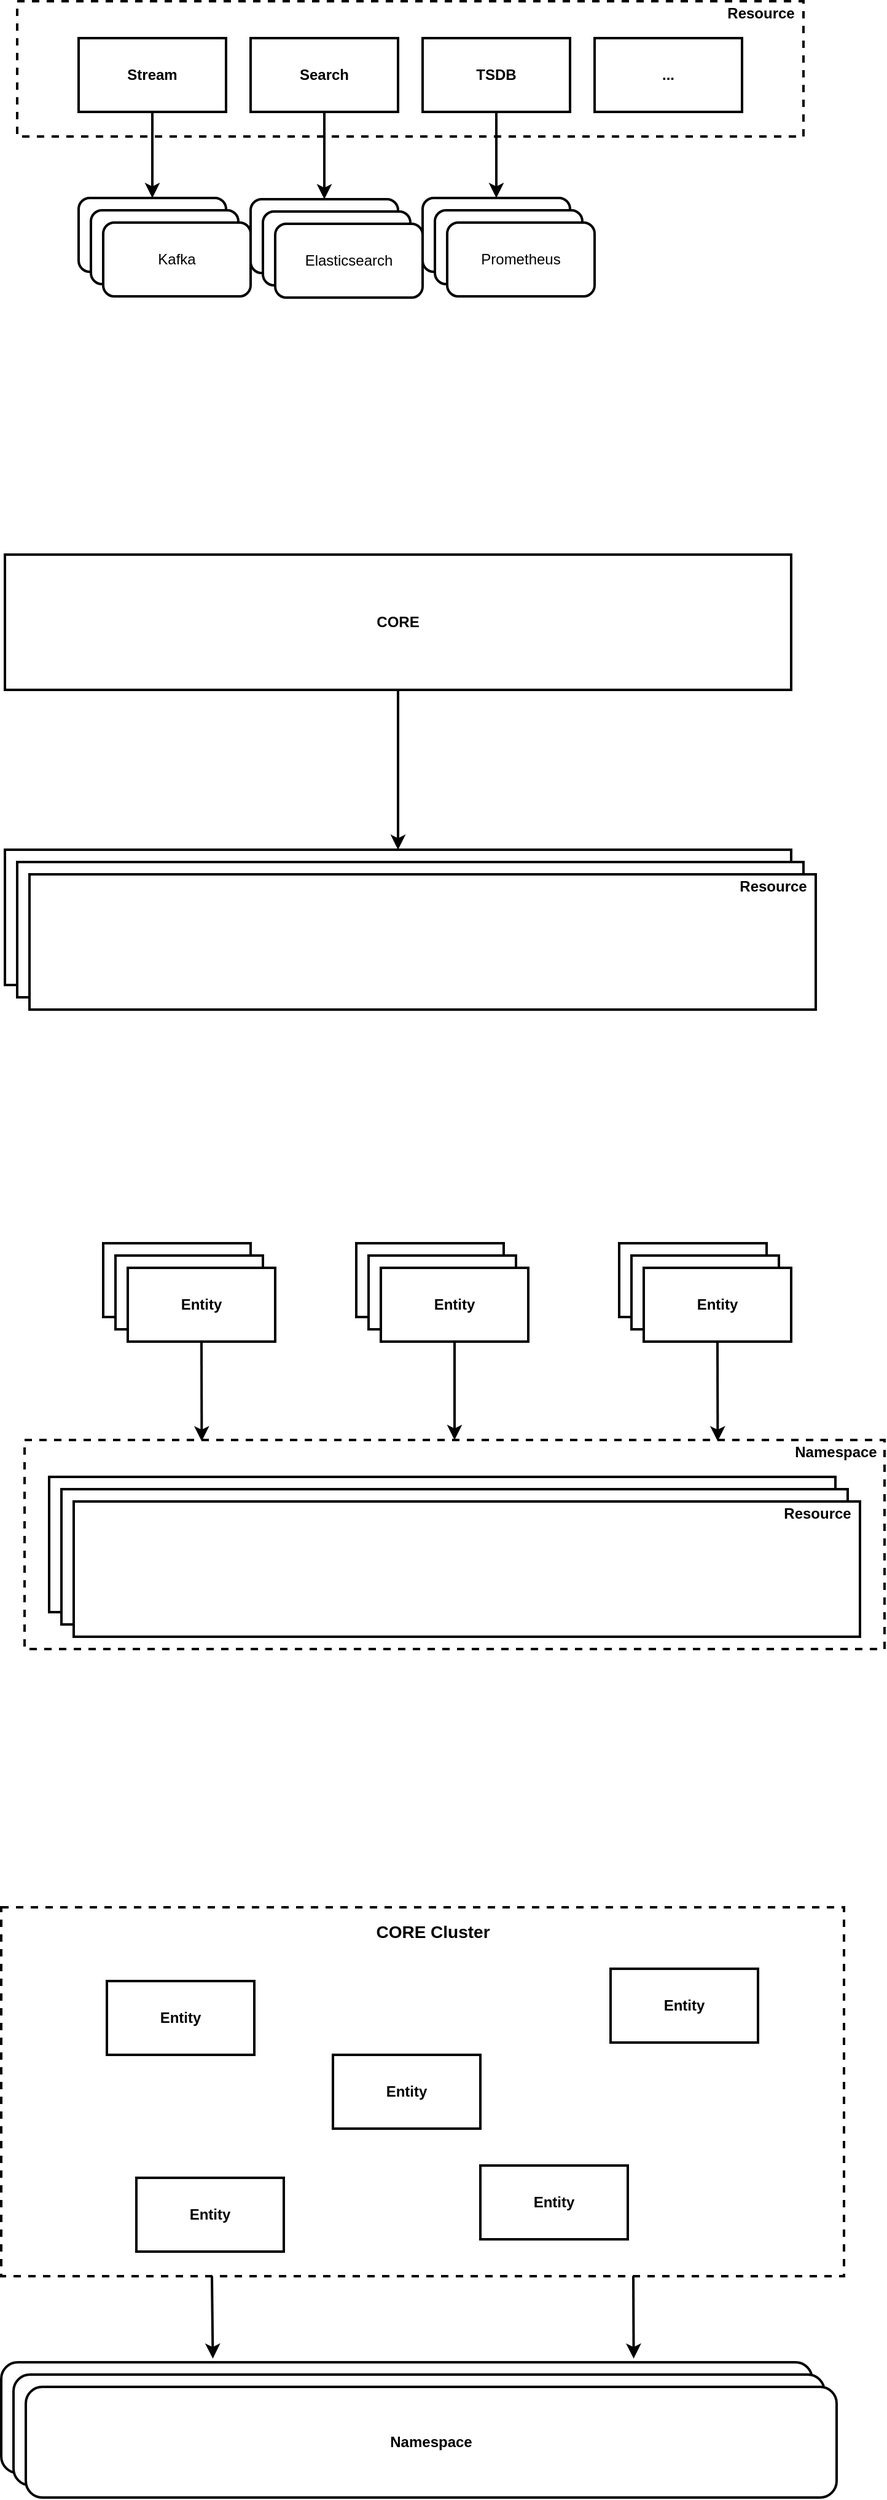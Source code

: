 <mxfile>
    <diagram id="INjYqzmryO3iERSq9roL" name="Page-1">
        <mxGraphModel dx="1085" dy="558" grid="1" gridSize="10" guides="1" tooltips="1" connect="1" arrows="1" fold="1" page="1" pageScale="1" pageWidth="827" pageHeight="1169" background="#ffffff" math="0" shadow="0">
            <root>
                <mxCell id="0"/>
                <mxCell id="1" parent="0"/>
                <mxCell id="63" style="edgeStyle=none;html=1;exitX=0.25;exitY=1;exitDx=0;exitDy=0;entryX=0.261;entryY=-0.033;entryDx=0;entryDy=0;entryPerimeter=0;strokeColor=#000000;strokeWidth=2;" edge="1" parent="1" source="57" target="59">
                    <mxGeometry relative="1" as="geometry"/>
                </mxCell>
                <mxCell id="64" style="edgeStyle=none;html=1;exitX=0.75;exitY=1;exitDx=0;exitDy=0;entryX=0.78;entryY=-0.033;entryDx=0;entryDy=0;entryPerimeter=0;strokeColor=#000000;strokeWidth=2;" edge="1" parent="1" source="57" target="59">
                    <mxGeometry relative="1" as="geometry"/>
                </mxCell>
                <mxCell id="57" value="" style="rounded=0;whiteSpace=wrap;html=1;dashed=1;strokeColor=#000000;strokeWidth=2;fillColor=#FFFFFF;" vertex="1" parent="1">
                    <mxGeometry x="81" y="1760" width="686" height="300" as="geometry"/>
                </mxCell>
                <mxCell id="47" value="" style="rounded=0;whiteSpace=wrap;html=1;strokeColor=#000000;strokeWidth=2;fillColor=#FFFFFF;dashed=1;" vertex="1" parent="1">
                    <mxGeometry x="100" y="1380" width="700" height="170" as="geometry"/>
                </mxCell>
                <mxCell id="2" value="" style="rounded=0;whiteSpace=wrap;html=1;fillColor=#FFFFFF;strokeColor=#000000;strokeWidth=2;dashed=1;" vertex="1" parent="1">
                    <mxGeometry x="94" y="210" width="640" height="110" as="geometry"/>
                </mxCell>
                <mxCell id="5" value="&lt;b&gt;&lt;font color=&quot;#000000&quot;&gt;Resource&lt;/font&gt;&lt;/b&gt;" style="text;html=1;align=center;verticalAlign=middle;resizable=0;points=[];autosize=1;strokeColor=none;" vertex="1" parent="1">
                    <mxGeometry x="664" y="210" width="70" height="20" as="geometry"/>
                </mxCell>
                <mxCell id="20" style="edgeStyle=none;html=1;exitX=0.5;exitY=1;exitDx=0;exitDy=0;entryX=0.5;entryY=0;entryDx=0;entryDy=0;strokeColor=#000000;strokeWidth=2;" edge="1" parent="1" source="6" target="15">
                    <mxGeometry relative="1" as="geometry"/>
                </mxCell>
                <mxCell id="6" value="&lt;b&gt;&lt;font color=&quot;#000000&quot;&gt;Stream&lt;/font&gt;&lt;/b&gt;" style="rounded=0;whiteSpace=wrap;html=1;strokeColor=#000000;strokeWidth=2;fillColor=#FFFFFF;" vertex="1" parent="1">
                    <mxGeometry x="144" y="240" width="120" height="60" as="geometry"/>
                </mxCell>
                <mxCell id="7" value="&lt;b&gt;&lt;font color=&quot;#000000&quot;&gt;Search&lt;/font&gt;&lt;/b&gt;" style="rounded=0;whiteSpace=wrap;html=1;strokeColor=#000000;strokeWidth=2;fillColor=#FFFFFF;" vertex="1" parent="1">
                    <mxGeometry x="284" y="240" width="120" height="60" as="geometry"/>
                </mxCell>
                <mxCell id="28" style="edgeStyle=none;html=1;exitX=0.5;exitY=1;exitDx=0;exitDy=0;entryX=0.5;entryY=0;entryDx=0;entryDy=0;strokeColor=#000000;strokeWidth=2;" edge="1" parent="1" source="8" target="25">
                    <mxGeometry relative="1" as="geometry"/>
                </mxCell>
                <mxCell id="8" value="&lt;b&gt;&lt;font color=&quot;#000000&quot;&gt;TSDB&lt;/font&gt;&lt;/b&gt;" style="rounded=0;whiteSpace=wrap;html=1;strokeColor=#000000;strokeWidth=2;fillColor=#FFFFFF;" vertex="1" parent="1">
                    <mxGeometry x="424" y="240" width="120" height="60" as="geometry"/>
                </mxCell>
                <mxCell id="9" value="&lt;font color=&quot;#000000&quot;&gt;&lt;b&gt;...&lt;/b&gt;&lt;/font&gt;" style="rounded=0;whiteSpace=wrap;html=1;strokeColor=#000000;strokeWidth=2;fillColor=#FFFFFF;" vertex="1" parent="1">
                    <mxGeometry x="564" y="240" width="120" height="60" as="geometry"/>
                </mxCell>
                <mxCell id="10" value="" style="rounded=0;whiteSpace=wrap;html=1;fillColor=#FFFFFF;strokeColor=#000000;strokeWidth=2;" vertex="1" parent="1">
                    <mxGeometry x="84" y="900" width="640" height="110" as="geometry"/>
                </mxCell>
                <mxCell id="11" value="" style="rounded=0;whiteSpace=wrap;html=1;fillColor=#FFFFFF;strokeColor=#000000;strokeWidth=2;" vertex="1" parent="1">
                    <mxGeometry x="94" y="910" width="640" height="110" as="geometry"/>
                </mxCell>
                <mxCell id="12" value="" style="rounded=0;whiteSpace=wrap;html=1;fillColor=#FFFFFF;strokeColor=#000000;strokeWidth=2;" vertex="1" parent="1">
                    <mxGeometry x="104" y="920" width="640" height="110" as="geometry"/>
                </mxCell>
                <mxCell id="15" value="" style="rounded=1;whiteSpace=wrap;html=1;strokeColor=#000000;strokeWidth=2;fillColor=#FFFFFF;" vertex="1" parent="1">
                    <mxGeometry x="144" y="370" width="120" height="60" as="geometry"/>
                </mxCell>
                <mxCell id="18" value="" style="rounded=1;whiteSpace=wrap;html=1;strokeColor=#000000;strokeWidth=2;fillColor=#FFFFFF;" vertex="1" parent="1">
                    <mxGeometry x="154" y="380" width="120" height="60" as="geometry"/>
                </mxCell>
                <mxCell id="19" value="&lt;font color=&quot;#000000&quot;&gt;Kafka&lt;/font&gt;" style="rounded=1;whiteSpace=wrap;html=1;strokeColor=#000000;strokeWidth=2;fillColor=#FFFFFF;" vertex="1" parent="1">
                    <mxGeometry x="164" y="390" width="120" height="60" as="geometry"/>
                </mxCell>
                <mxCell id="21" style="edgeStyle=none;html=1;exitX=0.5;exitY=1;exitDx=0;exitDy=0;entryX=0.5;entryY=0;entryDx=0;entryDy=0;strokeColor=#000000;strokeWidth=2;" edge="1" parent="1" target="22">
                    <mxGeometry relative="1" as="geometry">
                        <mxPoint x="344" y="301" as="sourcePoint"/>
                    </mxGeometry>
                </mxCell>
                <mxCell id="22" value="" style="rounded=1;whiteSpace=wrap;html=1;strokeColor=#000000;strokeWidth=2;fillColor=#FFFFFF;" vertex="1" parent="1">
                    <mxGeometry x="284" y="371" width="120" height="60" as="geometry"/>
                </mxCell>
                <mxCell id="23" value="" style="rounded=1;whiteSpace=wrap;html=1;strokeColor=#000000;strokeWidth=2;fillColor=#FFFFFF;" vertex="1" parent="1">
                    <mxGeometry x="294" y="381" width="120" height="60" as="geometry"/>
                </mxCell>
                <mxCell id="24" value="&lt;font color=&quot;#000000&quot;&gt;Elasticsearch&lt;/font&gt;" style="rounded=1;whiteSpace=wrap;html=1;strokeColor=#000000;strokeWidth=2;fillColor=#FFFFFF;" vertex="1" parent="1">
                    <mxGeometry x="304" y="391" width="120" height="60" as="geometry"/>
                </mxCell>
                <mxCell id="25" value="" style="rounded=1;whiteSpace=wrap;html=1;strokeColor=#000000;strokeWidth=2;fillColor=#FFFFFF;" vertex="1" parent="1">
                    <mxGeometry x="424" y="370" width="120" height="60" as="geometry"/>
                </mxCell>
                <mxCell id="26" value="" style="rounded=1;whiteSpace=wrap;html=1;strokeColor=#000000;strokeWidth=2;fillColor=#FFFFFF;" vertex="1" parent="1">
                    <mxGeometry x="434" y="380" width="120" height="60" as="geometry"/>
                </mxCell>
                <mxCell id="27" value="&lt;font color=&quot;#000000&quot;&gt;Prometheus&lt;/font&gt;" style="rounded=1;whiteSpace=wrap;html=1;strokeColor=#000000;strokeWidth=2;fillColor=#FFFFFF;" vertex="1" parent="1">
                    <mxGeometry x="444" y="390" width="120" height="60" as="geometry"/>
                </mxCell>
                <mxCell id="31" style="edgeStyle=none;html=1;exitX=0.5;exitY=1;exitDx=0;exitDy=0;entryX=0.5;entryY=0;entryDx=0;entryDy=0;strokeColor=#000000;strokeWidth=2;" edge="1" parent="1" source="30" target="10">
                    <mxGeometry relative="1" as="geometry"/>
                </mxCell>
                <mxCell id="30" value="&lt;b&gt;&lt;font color=&quot;#000000&quot;&gt;CORE&lt;/font&gt;&lt;/b&gt;" style="rounded=0;whiteSpace=wrap;html=1;fillColor=#FFFFFF;strokeColor=#000000;strokeWidth=2;" vertex="1" parent="1">
                    <mxGeometry x="84" y="660" width="640" height="110" as="geometry"/>
                </mxCell>
                <mxCell id="33" value="&lt;b&gt;&lt;font color=&quot;#000000&quot;&gt;Resource&lt;/font&gt;&lt;/b&gt;" style="text;html=1;align=center;verticalAlign=middle;resizable=0;points=[];autosize=1;strokeColor=none;" vertex="1" parent="1">
                    <mxGeometry x="674" y="920" width="70" height="20" as="geometry"/>
                </mxCell>
                <mxCell id="34" value="" style="rounded=0;whiteSpace=wrap;html=1;strokeColor=#000000;strokeWidth=2;fillColor=#FFFFFF;" vertex="1" parent="1">
                    <mxGeometry x="164" y="1220" width="120" height="60" as="geometry"/>
                </mxCell>
                <mxCell id="35" value="" style="rounded=0;whiteSpace=wrap;html=1;strokeColor=#000000;strokeWidth=2;fillColor=#FFFFFF;" vertex="1" parent="1">
                    <mxGeometry x="174" y="1230" width="120" height="60" as="geometry"/>
                </mxCell>
                <mxCell id="49" style="edgeStyle=none;html=1;exitX=0.5;exitY=1;exitDx=0;exitDy=0;entryX=0.206;entryY=0.006;entryDx=0;entryDy=0;entryPerimeter=0;strokeColor=#000000;strokeWidth=2;" edge="1" parent="1" source="36" target="47">
                    <mxGeometry relative="1" as="geometry"/>
                </mxCell>
                <mxCell id="36" value="&lt;b&gt;&lt;font color=&quot;#000000&quot;&gt;Entity&lt;/font&gt;&lt;/b&gt;" style="rounded=0;whiteSpace=wrap;html=1;strokeColor=#000000;strokeWidth=2;fillColor=#FFFFFF;" vertex="1" parent="1">
                    <mxGeometry x="184" y="1240" width="120" height="60" as="geometry"/>
                </mxCell>
                <mxCell id="37" value="" style="rounded=0;whiteSpace=wrap;html=1;strokeColor=#000000;strokeWidth=2;fillColor=#FFFFFF;" vertex="1" parent="1">
                    <mxGeometry x="370" y="1220" width="120" height="60" as="geometry"/>
                </mxCell>
                <mxCell id="38" value="" style="rounded=0;whiteSpace=wrap;html=1;strokeColor=#000000;strokeWidth=2;fillColor=#FFFFFF;" vertex="1" parent="1">
                    <mxGeometry x="380" y="1230" width="120" height="60" as="geometry"/>
                </mxCell>
                <mxCell id="50" style="edgeStyle=none;html=1;exitX=0.5;exitY=1;exitDx=0;exitDy=0;entryX=0.5;entryY=0;entryDx=0;entryDy=0;strokeColor=#000000;strokeWidth=2;" edge="1" parent="1" source="39" target="47">
                    <mxGeometry relative="1" as="geometry"/>
                </mxCell>
                <mxCell id="39" value="&lt;b&gt;&lt;font color=&quot;#000000&quot;&gt;Entity&lt;/font&gt;&lt;/b&gt;" style="rounded=0;whiteSpace=wrap;html=1;strokeColor=#000000;strokeWidth=2;fillColor=#FFFFFF;" vertex="1" parent="1">
                    <mxGeometry x="390" y="1240" width="120" height="60" as="geometry"/>
                </mxCell>
                <mxCell id="40" value="" style="rounded=0;whiteSpace=wrap;html=1;strokeColor=#000000;strokeWidth=2;fillColor=#FFFFFF;" vertex="1" parent="1">
                    <mxGeometry x="584" y="1220" width="120" height="60" as="geometry"/>
                </mxCell>
                <mxCell id="41" value="" style="rounded=0;whiteSpace=wrap;html=1;strokeColor=#000000;strokeWidth=2;fillColor=#FFFFFF;" vertex="1" parent="1">
                    <mxGeometry x="594" y="1230" width="120" height="60" as="geometry"/>
                </mxCell>
                <mxCell id="51" style="edgeStyle=none;html=1;exitX=0.5;exitY=1;exitDx=0;exitDy=0;entryX=0.806;entryY=0.006;entryDx=0;entryDy=0;entryPerimeter=0;strokeColor=#000000;strokeWidth=2;" edge="1" parent="1" source="42" target="47">
                    <mxGeometry relative="1" as="geometry"/>
                </mxCell>
                <mxCell id="42" value="&lt;b&gt;&lt;font color=&quot;#000000&quot;&gt;Entity&lt;/font&gt;&lt;/b&gt;" style="rounded=0;whiteSpace=wrap;html=1;strokeColor=#000000;strokeWidth=2;fillColor=#FFFFFF;" vertex="1" parent="1">
                    <mxGeometry x="604" y="1240" width="120" height="60" as="geometry"/>
                </mxCell>
                <mxCell id="43" value="" style="rounded=0;whiteSpace=wrap;html=1;fillColor=#FFFFFF;strokeColor=#000000;strokeWidth=2;" vertex="1" parent="1">
                    <mxGeometry x="120" y="1410" width="640" height="110" as="geometry"/>
                </mxCell>
                <mxCell id="44" value="" style="rounded=0;whiteSpace=wrap;html=1;fillColor=#FFFFFF;strokeColor=#000000;strokeWidth=2;" vertex="1" parent="1">
                    <mxGeometry x="130" y="1420" width="640" height="110" as="geometry"/>
                </mxCell>
                <mxCell id="45" value="" style="rounded=0;whiteSpace=wrap;html=1;fillColor=#FFFFFF;strokeColor=#000000;strokeWidth=2;" vertex="1" parent="1">
                    <mxGeometry x="140" y="1430" width="640" height="110" as="geometry"/>
                </mxCell>
                <mxCell id="46" value="&lt;b&gt;&lt;font color=&quot;#000000&quot;&gt;Resource&lt;/font&gt;&lt;/b&gt;" style="text;html=1;align=center;verticalAlign=middle;resizable=0;points=[];autosize=1;strokeColor=none;" vertex="1" parent="1">
                    <mxGeometry x="710" y="1430" width="70" height="20" as="geometry"/>
                </mxCell>
                <mxCell id="48" value="&lt;b&gt;&lt;font color=&quot;#000000&quot;&gt;Namespace&lt;/font&gt;&lt;/b&gt;" style="text;html=1;align=center;verticalAlign=middle;resizable=0;points=[];autosize=1;strokeColor=none;" vertex="1" parent="1">
                    <mxGeometry x="720" y="1380" width="80" height="20" as="geometry"/>
                </mxCell>
                <mxCell id="52" value="&lt;b&gt;&lt;font color=&quot;#000000&quot;&gt;Entity&lt;/font&gt;&lt;/b&gt;" style="rounded=0;whiteSpace=wrap;html=1;strokeColor=#000000;strokeWidth=2;fillColor=#FFFFFF;" vertex="1" parent="1">
                    <mxGeometry x="351" y="1880" width="120" height="60" as="geometry"/>
                </mxCell>
                <mxCell id="53" value="&lt;b&gt;&lt;font color=&quot;#000000&quot;&gt;Entity&lt;/font&gt;&lt;/b&gt;" style="rounded=0;whiteSpace=wrap;html=1;strokeColor=#000000;strokeWidth=2;fillColor=#FFFFFF;" vertex="1" parent="1">
                    <mxGeometry x="471" y="1970" width="120" height="60" as="geometry"/>
                </mxCell>
                <mxCell id="54" value="&lt;b&gt;&lt;font color=&quot;#000000&quot;&gt;Entity&lt;/font&gt;&lt;/b&gt;" style="rounded=0;whiteSpace=wrap;html=1;strokeColor=#000000;strokeWidth=2;fillColor=#FFFFFF;" vertex="1" parent="1">
                    <mxGeometry x="191" y="1980" width="120" height="60" as="geometry"/>
                </mxCell>
                <mxCell id="55" value="&lt;b&gt;&lt;font color=&quot;#000000&quot;&gt;Entity&lt;/font&gt;&lt;/b&gt;" style="rounded=0;whiteSpace=wrap;html=1;strokeColor=#000000;strokeWidth=2;fillColor=#FFFFFF;" vertex="1" parent="1">
                    <mxGeometry x="577" y="1810" width="120" height="60" as="geometry"/>
                </mxCell>
                <mxCell id="56" value="&lt;b&gt;&lt;font color=&quot;#000000&quot;&gt;Entity&lt;/font&gt;&lt;/b&gt;" style="rounded=0;whiteSpace=wrap;html=1;strokeColor=#000000;strokeWidth=2;fillColor=#FFFFFF;" vertex="1" parent="1">
                    <mxGeometry x="167" y="1820" width="120" height="60" as="geometry"/>
                </mxCell>
                <mxCell id="58" value="&lt;b&gt;&lt;font color=&quot;#000000&quot; style=&quot;font-size: 14px&quot;&gt;CORE Cluster&lt;/font&gt;&lt;/b&gt;" style="text;html=1;align=center;verticalAlign=middle;resizable=0;points=[];autosize=1;strokeColor=none;" vertex="1" parent="1">
                    <mxGeometry x="377" y="1770" width="110" height="20" as="geometry"/>
                </mxCell>
                <mxCell id="59" value="" style="rounded=1;whiteSpace=wrap;html=1;strokeColor=#000000;strokeWidth=2;fillColor=#FFFFFF;" vertex="1" parent="1">
                    <mxGeometry x="81" y="2130" width="660" height="90" as="geometry"/>
                </mxCell>
                <mxCell id="60" value="" style="rounded=1;whiteSpace=wrap;html=1;strokeColor=#000000;strokeWidth=2;fillColor=#FFFFFF;" vertex="1" parent="1">
                    <mxGeometry x="91" y="2140" width="660" height="90" as="geometry"/>
                </mxCell>
                <mxCell id="61" value="&lt;b&gt;&lt;font color=&quot;#000000&quot;&gt;Namespace&lt;/font&gt;&lt;/b&gt;" style="rounded=1;whiteSpace=wrap;html=1;strokeColor=#000000;strokeWidth=2;fillColor=#FFFFFF;" vertex="1" parent="1">
                    <mxGeometry x="101" y="2150" width="660" height="90" as="geometry"/>
                </mxCell>
            </root>
        </mxGraphModel>
    </diagram>
</mxfile>